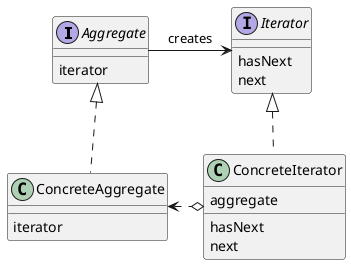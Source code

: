 @startuml
interface Aggregate {
  {method} iterator
}
interface Iterator {
  {method} hasNext
  {method} next
}
class ConcreteAggregate {
  {method} iterator
}
class ConcreteIterator {
  aggregate
  {method} hasNext
  {method} next
}

Aggregate->Iterator: creates
Aggregate <|.. ConcreteAggregate
Iterator <|.. ConcreteIterator
ConcreteAggregate <.o ConcreteIterator
@enduml

